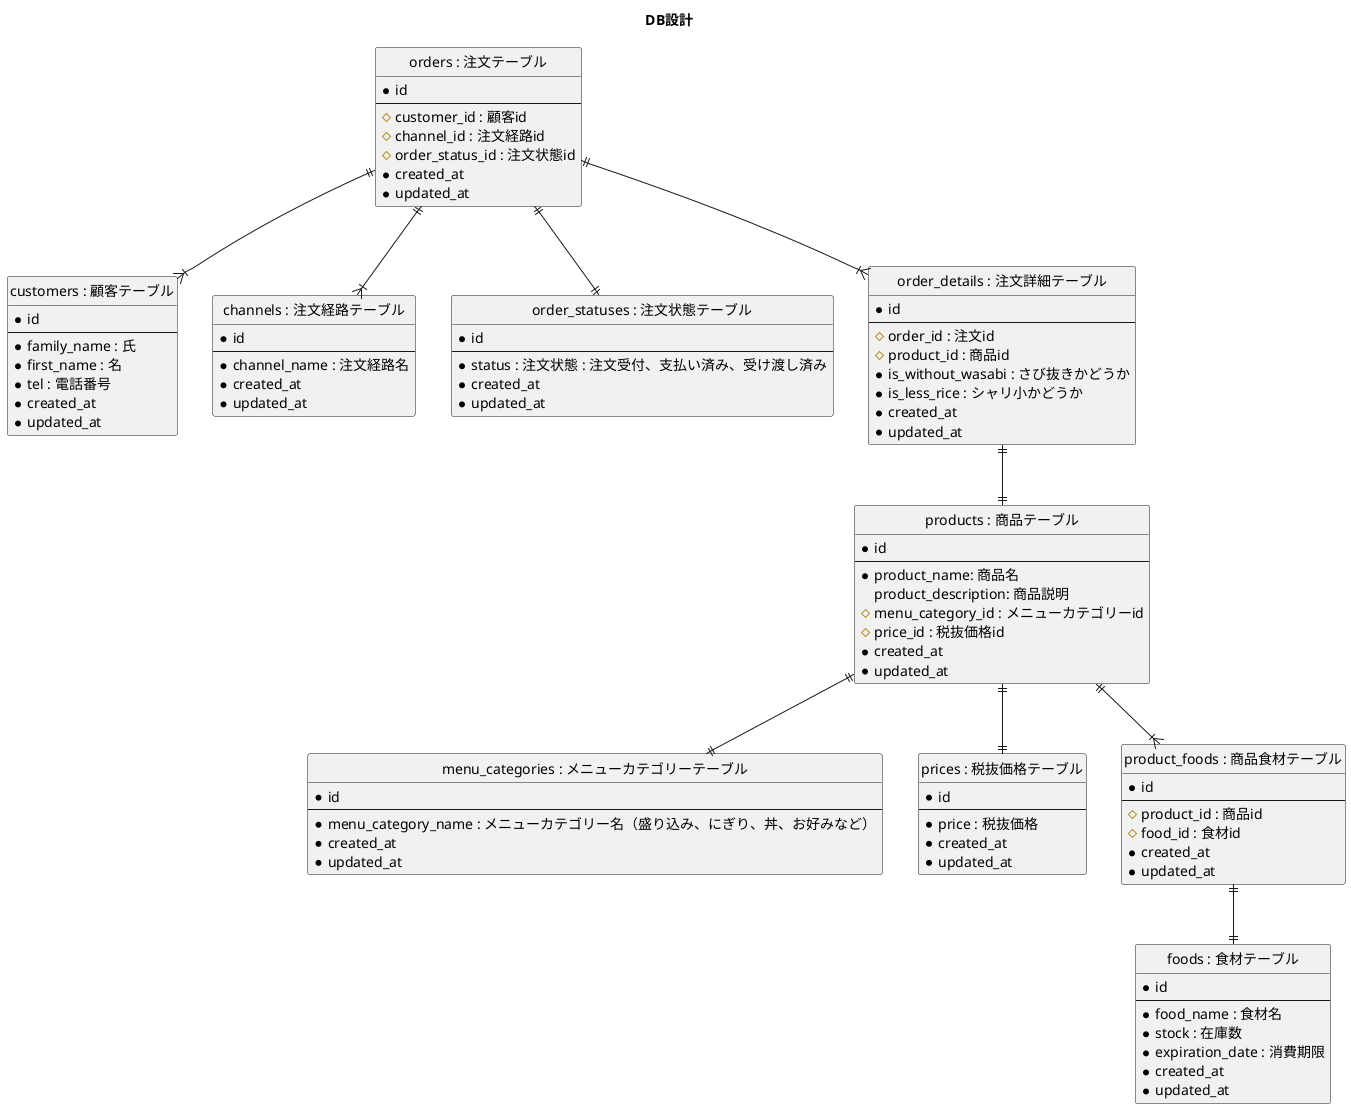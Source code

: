@startuml

' hide the spot
hide circle

title DB設計

entity "orders : 注文テーブル" as orders {
  *id
  --
  #customer_id : 顧客id
  #channel_id : 注文経路id
  #order_status_id : 注文状態id
  *created_at
  *updated_at
}

entity "customers : 顧客テーブル" as customers {
  *id
  --
  *family_name : 氏
  *first_name : 名
  *tel : 電話番号
  *created_at
  *updated_at
}

entity "channels : 注文経路テーブル" as channels {
  *id
  --
  *channel_name : 注文経路名
  *created_at
  *updated_at
}

entity "order_statuses : 注文状態テーブル" as order_statuses {
  *id
  --
  *status : 注文状態 : 注文受付、支払い済み、受け渡し済み
  *created_at
  *updated_at
}

entity "order_details : 注文詳細テーブル" as order_details {
  *id
  --
  #order_id : 注文id
  #product_id : 商品id
  *is_without_wasabi : さび抜きかどうか
  *is_less_rice : シャリ小かどうか
  *created_at
  *updated_at
}

entity "products : 商品テーブル" as products {
  *id
  --
  *product_name: 商品名
  product_description: 商品説明
  #menu_category_id : メニューカテゴリーid
  #price_id : 税抜価格id
  *created_at
  *updated_at
}

entity "menu_categories : メニューカテゴリーテーブル" as menu_categories {
  *id
  --
  *menu_category_name : メニューカテゴリー名（盛り込み、にぎり、丼、お好みなど）
  *created_at
  *updated_at
}

entity "prices : 税抜価格テーブル" as prices {
  *id
  --
  *price : 税抜価格
  *created_at
  *updated_at
}

entity "product_foods : 商品食材テーブル" as product_foods {
  *id
  --
  #product_id : 商品id
  #food_id : 食材id
  *created_at
  *updated_at
}

entity "foods : 食材テーブル" as foods {
  *id
  --
  *food_name : 食材名
  *stock : 在庫数
  *expiration_date : 消費期限
  *created_at
  *updated_at
}

orders ||--|{ customers
orders ||--|{ channels
orders ||--|| order_statuses
orders ||--|{ order_details
order_details ||--|| products
products ||--|| menu_categories
products ||--|| prices
products ||--|{ product_foods
product_foods ||--|| foods

@enduml

